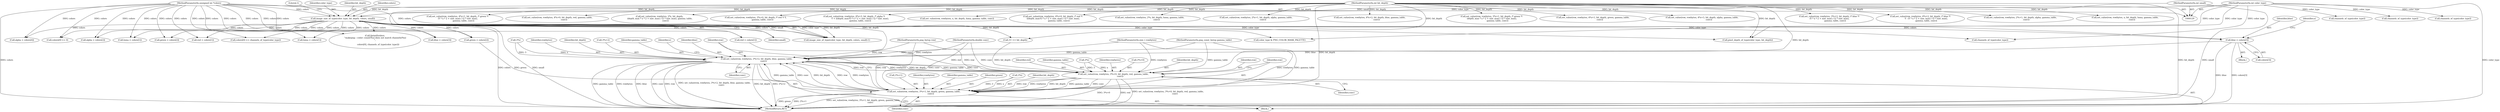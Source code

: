 digraph "0_Android_9d4853418ab2f754c2b63e091c29c5529b8b86ca_14@array" {
"1000898" [label="(Call,blue = colors[3])"];
"1000148" [label="(Call,image_size_of_type(color_type, bit_depth, colors, small))"];
"1000133" [label="(MethodParameterIn,int color_type)"];
"1000134" [label="(MethodParameterIn,int bit_depth)"];
"1000137" [label="(MethodParameterIn,unsigned int *colors)"];
"1000138" [label="(MethodParameterIn,int small)"];
"1000938" [label="(Call,set_value(row, rowbytes, 3*x+2, bit_depth, blue, gamma_table,\n                     conv))"];
"1000914" [label="(Call,set_value(row, rowbytes, 3*x+0, bit_depth, red, gamma_table,\n                     conv))"];
"1000926" [label="(Call,set_value(row, rowbytes, 3*x+1, bit_depth, green, gamma_table,\n                     conv))"];
"1000930" [label="(Call,3*x)"];
"1000960" [label="(Call,green = colors[2])"];
"1000925" [label="(Identifier,conv)"];
"1000152" [label="(Identifier,small)"];
"1001057" [label="(MethodReturn,RET)"];
"1001012" [label="(Call,set_value(row, rowbytes, 4*x+2, bit_depth, blue, gamma_table,\n                     conv))"];
"1000912" [label="(Identifier,x)"];
"1001045" [label="(Call,fprintf(stderr,\n \"makepng: --color: count(%u) does not match channels(%u)\n\",\n\n          colors[0], channels_of_type(color_type)))"];
"1000922" [label="(Identifier,bit_depth)"];
"1000884" [label="(Block,)"];
"1000844" [label="(Call,alpha = colors[2])"];
"1000611" [label="(Call,set_value(row, rowbytes, 3*x+1, bit_depth, /* green */\n (depth_max * x * 2 + size_max) / (2 * size_max),\n                  gamma_table, conv))"];
"1000937" [label="(Identifier,conv)"];
"1000138" [label="(MethodParameterIn,int small)"];
"1000949" [label="(Identifier,conv)"];
"1000947" [label="(Identifier,blue)"];
"1001000" [label="(Call,set_value(row, rowbytes, 4*x+1, bit_depth, green, gamma_table,\n                     conv))"];
"1000934" [label="(Identifier,bit_depth)"];
"1000886" [label="(Call,red = colors[1])"];
"1000174" [label="(Call,pixel_depth_of_type(color_type, bit_depth))"];
"1000137" [label="(MethodParameterIn,unsigned int *colors)"];
"1000972" [label="(Call,alpha = colors[4])"];
"1000452" [label="(Call,channels_of_type(color_type))"];
"1000147" [label="(Call,image_size_of_type(color_type, bit_depth, colors, small)-1)"];
"1000838" [label="(Call,luma = colors[1])"];
"1001024" [label="(Call,set_value(row, rowbytes, 4*x+3, bit_depth, alpha, gamma_table,\n                     conv))"];
"1000929" [label="(Call,3*x+1)"];
"1000633" [label="(Call,set_value(row, rowbytes, 3*x+2, bit_depth, /* blue */\n (Y * x * 2 + size_max) / (2 * size_max),\n                  gamma_table, conv))"];
"1000966" [label="(Call,blue = colors[3])"];
"1000942" [label="(Call,3*x)"];
"1000915" [label="(Identifier,row)"];
"1000134" [label="(MethodParameterIn,int bit_depth)"];
"1000914" [label="(Call,set_value(row, rowbytes, 3*x+0, bit_depth, red, gamma_table,\n                     conv))"];
"1000729" [label="(Call,set_value(row, rowbytes, 4*x+2, bit_depth, /* blue */\n                  Y - (Y * x * 2 + size_max) / (2 * size_max),\n                  gamma_table, conv))"];
"1000559" [label="(Call,set_value(row, rowbytes, 2*x+1, bit_depth, alpha, gamma_table,\n                  conv))"];
"1000906" [label="(Identifier,x)"];
"1000150" [label="(Identifier,bit_depth)"];
"1000940" [label="(Identifier,rowbytes)"];
"1000928" [label="(Identifier,rowbytes)"];
"1000151" [label="(Identifier,colors)"];
"1000826" [label="(Call,set_value(row, rowbytes, x, bit_depth, luma, gamma_table,\n                     conv))"];
"1000153" [label="(Literal,1)"];
"1000892" [label="(Call,green = colors[2])"];
"1000926" [label="(Call,set_value(row, rowbytes, 3*x+1, bit_depth, green, gamma_table,\n                     conv))"];
"1000946" [label="(Identifier,bit_depth)"];
"1000898" [label="(Call,blue = colors[3])"];
"1000941" [label="(Call,3*x+2)"];
"1000899" [label="(Identifier,blue)"];
"1000948" [label="(Identifier,gamma_table)"];
"1000927" [label="(Identifier,row)"];
"1000131" [label="(MethodParameterIn,size_t rowbytes)"];
"1000939" [label="(Identifier,row)"];
"1000148" [label="(Call,image_size_of_type(color_type, bit_depth, colors, small))"];
"1000923" [label="(Identifier,red)"];
"1000788" [label="(Call,color_type & PNG_COLOR_MASK_PALETTE)"];
"1000798" [label="(Call,colors[0] == channels_of_type(color_type))"];
"1000900" [label="(Call,colors[3])"];
"1000707" [label="(Call,set_value(row, rowbytes, 4*x+1, bit_depth, /* green */\n (Y * x * 2 + size_max) / (2 * size_max),\n                  gamma_table, conv))"];
"1000924" [label="(Identifier,gamma_table)"];
"1000918" [label="(Call,3*x)"];
"1000135" [label="(MethodParameterIn,png_const_bytep gamma_table)"];
"1000988" [label="(Call,set_value(row, rowbytes, 4*x+0, bit_depth, red, gamma_table,\n                     conv))"];
"1000916" [label="(Identifier,rowbytes)"];
"1000130" [label="(MethodParameterIn,png_bytep row)"];
"1000539" [label="(Call,set_value(row, rowbytes, 2*x, bit_depth,\n (depth_max * x * 2 + size_max) / (2 * size_max), gamma_table,\n                  conv))"];
"1000805" [label="(Call,channels_of_type(color_type))"];
"1000149" [label="(Identifier,color_type)"];
"1000599" [label="(Call,set_value(row, rowbytes, 3*x+0, bit_depth, /* red */ Y,\n                     gamma_table, conv))"];
"1000913" [label="(Block,)"];
"1000753" [label="(Call,set_value(row, rowbytes, 4*x+3, bit_depth, /* alpha */\n                  Y + ((depth_max-Y) * x * 2 + size_max) / (2 * size_max),\n                  gamma_table, conv))"];
"1000936" [label="(Identifier,gamma_table)"];
"1000163" [label="(Call,colors[0] == 0)"];
"1000917" [label="(Call,3*x+0)"];
"1000136" [label="(MethodParameterIn,double conv)"];
"1000935" [label="(Identifier,green)"];
"1000503" [label="(Call,set_value(row, rowbytes, x, bit_depth, luma, gamma_table, conv))"];
"1000133" [label="(MethodParameterIn,int color_type)"];
"1000158" [label="(Call,1U << bit_depth)"];
"1000683" [label="(Call,set_value(row, rowbytes, 4*x+0, bit_depth, /* red */\n ((depth_max-Y) * x * 2 + size_max) / (2 * size_max),\n                  gamma_table, conv))"];
"1000860" [label="(Call,set_value(row, rowbytes, 2*x, bit_depth, luma, gamma_table,\n                     conv))"];
"1000802" [label="(Call,channels_of_type(color_type))"];
"1000954" [label="(Call,red = colors[1])"];
"1000938" [label="(Call,set_value(row, rowbytes, 3*x+2, bit_depth, blue, gamma_table,\n                     conv))"];
"1000870" [label="(Call,set_value(row, rowbytes, 2*x+1, bit_depth, alpha, gamma_table,\n                     conv))"];
"1000811" [label="(Call,luma = colors[1])"];
"1001051" [label="(Call,channels_of_type(color_type))"];
"1000898" -> "1000884"  [label="AST: "];
"1000898" -> "1000900"  [label="CFG: "];
"1000899" -> "1000898"  [label="AST: "];
"1000900" -> "1000898"  [label="AST: "];
"1000906" -> "1000898"  [label="CFG: "];
"1000898" -> "1001057"  [label="DDG: blue"];
"1000898" -> "1001057"  [label="DDG: colors[3]"];
"1000148" -> "1000898"  [label="DDG: colors"];
"1000137" -> "1000898"  [label="DDG: colors"];
"1000898" -> "1000938"  [label="DDG: blue"];
"1000148" -> "1000147"  [label="AST: "];
"1000148" -> "1000152"  [label="CFG: "];
"1000149" -> "1000148"  [label="AST: "];
"1000150" -> "1000148"  [label="AST: "];
"1000151" -> "1000148"  [label="AST: "];
"1000152" -> "1000148"  [label="AST: "];
"1000153" -> "1000148"  [label="CFG: "];
"1000148" -> "1001057"  [label="DDG: colors"];
"1000148" -> "1001057"  [label="DDG: small"];
"1000148" -> "1000147"  [label="DDG: color_type"];
"1000148" -> "1000147"  [label="DDG: bit_depth"];
"1000148" -> "1000147"  [label="DDG: colors"];
"1000148" -> "1000147"  [label="DDG: small"];
"1000133" -> "1000148"  [label="DDG: color_type"];
"1000134" -> "1000148"  [label="DDG: bit_depth"];
"1000137" -> "1000148"  [label="DDG: colors"];
"1000138" -> "1000148"  [label="DDG: small"];
"1000148" -> "1000158"  [label="DDG: bit_depth"];
"1000148" -> "1000163"  [label="DDG: colors"];
"1000148" -> "1000174"  [label="DDG: color_type"];
"1000148" -> "1000452"  [label="DDG: color_type"];
"1000148" -> "1000788"  [label="DDG: color_type"];
"1000148" -> "1000798"  [label="DDG: colors"];
"1000148" -> "1000811"  [label="DDG: colors"];
"1000148" -> "1000838"  [label="DDG: colors"];
"1000148" -> "1000844"  [label="DDG: colors"];
"1000148" -> "1000886"  [label="DDG: colors"];
"1000148" -> "1000892"  [label="DDG: colors"];
"1000148" -> "1000954"  [label="DDG: colors"];
"1000148" -> "1000960"  [label="DDG: colors"];
"1000148" -> "1000966"  [label="DDG: colors"];
"1000148" -> "1000972"  [label="DDG: colors"];
"1000148" -> "1001045"  [label="DDG: colors"];
"1000133" -> "1000129"  [label="AST: "];
"1000133" -> "1001057"  [label="DDG: color_type"];
"1000133" -> "1000174"  [label="DDG: color_type"];
"1000133" -> "1000452"  [label="DDG: color_type"];
"1000133" -> "1000788"  [label="DDG: color_type"];
"1000133" -> "1000802"  [label="DDG: color_type"];
"1000133" -> "1000805"  [label="DDG: color_type"];
"1000133" -> "1001051"  [label="DDG: color_type"];
"1000134" -> "1000129"  [label="AST: "];
"1000134" -> "1001057"  [label="DDG: bit_depth"];
"1000134" -> "1000158"  [label="DDG: bit_depth"];
"1000134" -> "1000174"  [label="DDG: bit_depth"];
"1000134" -> "1000503"  [label="DDG: bit_depth"];
"1000134" -> "1000539"  [label="DDG: bit_depth"];
"1000134" -> "1000559"  [label="DDG: bit_depth"];
"1000134" -> "1000599"  [label="DDG: bit_depth"];
"1000134" -> "1000611"  [label="DDG: bit_depth"];
"1000134" -> "1000633"  [label="DDG: bit_depth"];
"1000134" -> "1000683"  [label="DDG: bit_depth"];
"1000134" -> "1000707"  [label="DDG: bit_depth"];
"1000134" -> "1000729"  [label="DDG: bit_depth"];
"1000134" -> "1000753"  [label="DDG: bit_depth"];
"1000134" -> "1000826"  [label="DDG: bit_depth"];
"1000134" -> "1000860"  [label="DDG: bit_depth"];
"1000134" -> "1000870"  [label="DDG: bit_depth"];
"1000134" -> "1000914"  [label="DDG: bit_depth"];
"1000134" -> "1000926"  [label="DDG: bit_depth"];
"1000134" -> "1000938"  [label="DDG: bit_depth"];
"1000134" -> "1000988"  [label="DDG: bit_depth"];
"1000134" -> "1001000"  [label="DDG: bit_depth"];
"1000134" -> "1001012"  [label="DDG: bit_depth"];
"1000134" -> "1001024"  [label="DDG: bit_depth"];
"1000137" -> "1000129"  [label="AST: "];
"1000137" -> "1001057"  [label="DDG: colors"];
"1000137" -> "1000163"  [label="DDG: colors"];
"1000137" -> "1000798"  [label="DDG: colors"];
"1000137" -> "1000811"  [label="DDG: colors"];
"1000137" -> "1000838"  [label="DDG: colors"];
"1000137" -> "1000844"  [label="DDG: colors"];
"1000137" -> "1000886"  [label="DDG: colors"];
"1000137" -> "1000892"  [label="DDG: colors"];
"1000137" -> "1000954"  [label="DDG: colors"];
"1000137" -> "1000960"  [label="DDG: colors"];
"1000137" -> "1000966"  [label="DDG: colors"];
"1000137" -> "1000972"  [label="DDG: colors"];
"1000137" -> "1001045"  [label="DDG: colors"];
"1000138" -> "1000129"  [label="AST: "];
"1000138" -> "1001057"  [label="DDG: small"];
"1000938" -> "1000913"  [label="AST: "];
"1000938" -> "1000949"  [label="CFG: "];
"1000939" -> "1000938"  [label="AST: "];
"1000940" -> "1000938"  [label="AST: "];
"1000941" -> "1000938"  [label="AST: "];
"1000946" -> "1000938"  [label="AST: "];
"1000947" -> "1000938"  [label="AST: "];
"1000948" -> "1000938"  [label="AST: "];
"1000949" -> "1000938"  [label="AST: "];
"1000912" -> "1000938"  [label="CFG: "];
"1000938" -> "1001057"  [label="DDG: row"];
"1000938" -> "1001057"  [label="DDG: set_value(row, rowbytes, 3*x+2, bit_depth, blue, gamma_table,\n                     conv)"];
"1000938" -> "1001057"  [label="DDG: bit_depth"];
"1000938" -> "1001057"  [label="DDG: 3*x+2"];
"1000938" -> "1001057"  [label="DDG: gamma_table"];
"1000938" -> "1001057"  [label="DDG: rowbytes"];
"1000938" -> "1001057"  [label="DDG: blue"];
"1000938" -> "1001057"  [label="DDG: conv"];
"1000938" -> "1000914"  [label="DDG: row"];
"1000938" -> "1000914"  [label="DDG: rowbytes"];
"1000938" -> "1000914"  [label="DDG: bit_depth"];
"1000938" -> "1000914"  [label="DDG: gamma_table"];
"1000938" -> "1000914"  [label="DDG: conv"];
"1000926" -> "1000938"  [label="DDG: row"];
"1000926" -> "1000938"  [label="DDG: rowbytes"];
"1000926" -> "1000938"  [label="DDG: bit_depth"];
"1000926" -> "1000938"  [label="DDG: gamma_table"];
"1000926" -> "1000938"  [label="DDG: conv"];
"1000130" -> "1000938"  [label="DDG: row"];
"1000131" -> "1000938"  [label="DDG: rowbytes"];
"1000942" -> "1000938"  [label="DDG: 3"];
"1000942" -> "1000938"  [label="DDG: x"];
"1000135" -> "1000938"  [label="DDG: gamma_table"];
"1000136" -> "1000938"  [label="DDG: conv"];
"1000914" -> "1000913"  [label="AST: "];
"1000914" -> "1000925"  [label="CFG: "];
"1000915" -> "1000914"  [label="AST: "];
"1000916" -> "1000914"  [label="AST: "];
"1000917" -> "1000914"  [label="AST: "];
"1000922" -> "1000914"  [label="AST: "];
"1000923" -> "1000914"  [label="AST: "];
"1000924" -> "1000914"  [label="AST: "];
"1000925" -> "1000914"  [label="AST: "];
"1000927" -> "1000914"  [label="CFG: "];
"1000914" -> "1001057"  [label="DDG: red"];
"1000914" -> "1001057"  [label="DDG: set_value(row, rowbytes, 3*x+0, bit_depth, red, gamma_table,\n                     conv)"];
"1000914" -> "1001057"  [label="DDG: 3*x+0"];
"1000130" -> "1000914"  [label="DDG: row"];
"1000131" -> "1000914"  [label="DDG: rowbytes"];
"1000918" -> "1000914"  [label="DDG: 3"];
"1000918" -> "1000914"  [label="DDG: x"];
"1000158" -> "1000914"  [label="DDG: bit_depth"];
"1000886" -> "1000914"  [label="DDG: red"];
"1000135" -> "1000914"  [label="DDG: gamma_table"];
"1000136" -> "1000914"  [label="DDG: conv"];
"1000914" -> "1000926"  [label="DDG: row"];
"1000914" -> "1000926"  [label="DDG: rowbytes"];
"1000914" -> "1000926"  [label="DDG: bit_depth"];
"1000914" -> "1000926"  [label="DDG: gamma_table"];
"1000914" -> "1000926"  [label="DDG: conv"];
"1000926" -> "1000913"  [label="AST: "];
"1000926" -> "1000937"  [label="CFG: "];
"1000927" -> "1000926"  [label="AST: "];
"1000928" -> "1000926"  [label="AST: "];
"1000929" -> "1000926"  [label="AST: "];
"1000934" -> "1000926"  [label="AST: "];
"1000935" -> "1000926"  [label="AST: "];
"1000936" -> "1000926"  [label="AST: "];
"1000937" -> "1000926"  [label="AST: "];
"1000939" -> "1000926"  [label="CFG: "];
"1000926" -> "1001057"  [label="DDG: set_value(row, rowbytes, 3*x+1, bit_depth, green, gamma_table,\n                     conv)"];
"1000926" -> "1001057"  [label="DDG: green"];
"1000926" -> "1001057"  [label="DDG: 3*x+1"];
"1000130" -> "1000926"  [label="DDG: row"];
"1000131" -> "1000926"  [label="DDG: rowbytes"];
"1000930" -> "1000926"  [label="DDG: 3"];
"1000930" -> "1000926"  [label="DDG: x"];
"1000892" -> "1000926"  [label="DDG: green"];
"1000135" -> "1000926"  [label="DDG: gamma_table"];
"1000136" -> "1000926"  [label="DDG: conv"];
}
